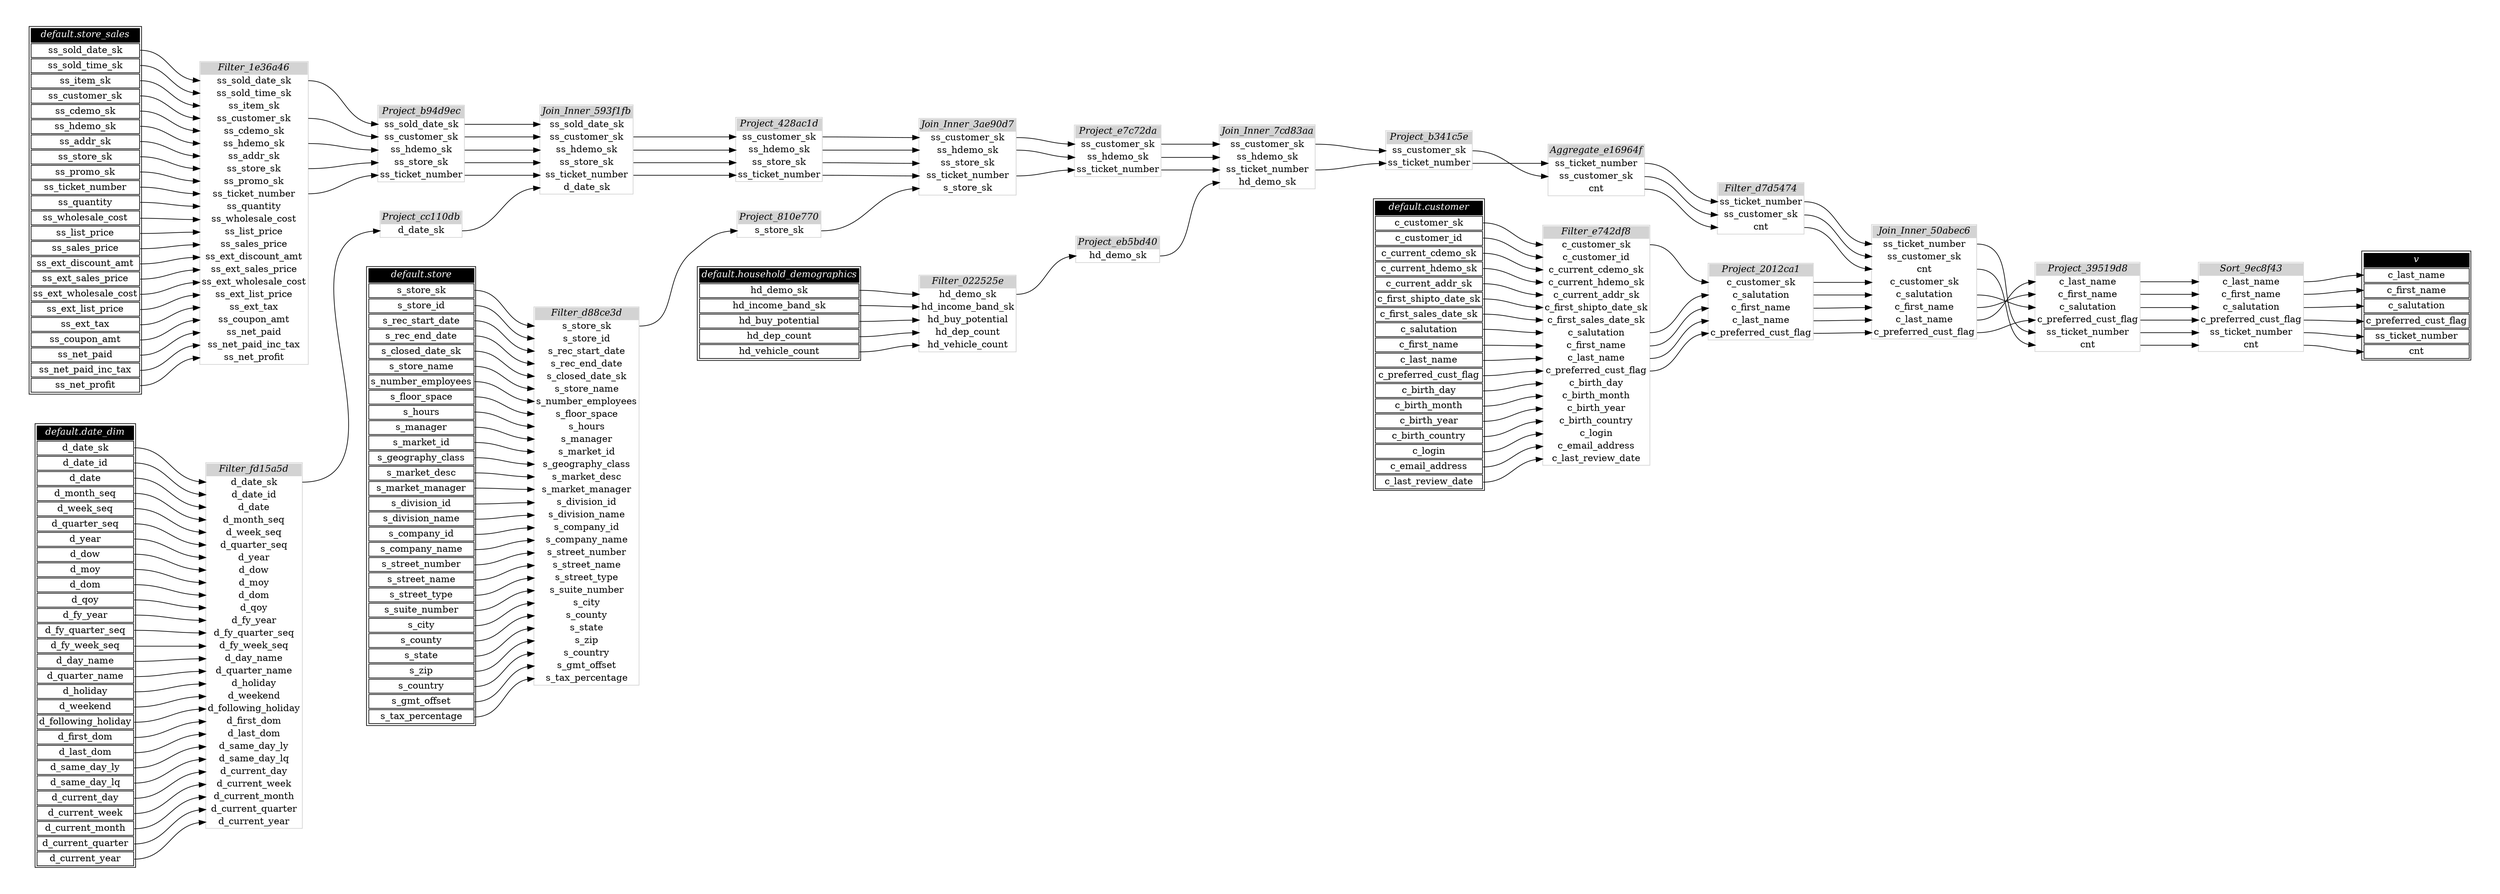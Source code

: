 // Automatically generated by TPCDSFlowTestSuite


digraph {
  graph [pad="0.5" nodesep="0.5" ranksep="1" fontname="Helvetica" rankdir=LR];
  node [shape=plaintext]

  
"Aggregate_e16964f" [label=<
<table color="lightgray" border="1" cellborder="0" cellspacing="0">
  <tr><td bgcolor="lightgray" port="nodeName"><i>Aggregate_e16964f</i></td></tr>
  <tr><td port="0">ss_ticket_number</td></tr>
<tr><td port="1">ss_customer_sk</td></tr>
<tr><td port="2">cnt</td></tr>
</table>>];
     

"Filter_022525e" [label=<
<table color="lightgray" border="1" cellborder="0" cellspacing="0">
  <tr><td bgcolor="lightgray" port="nodeName"><i>Filter_022525e</i></td></tr>
  <tr><td port="0">hd_demo_sk</td></tr>
<tr><td port="1">hd_income_band_sk</td></tr>
<tr><td port="2">hd_buy_potential</td></tr>
<tr><td port="3">hd_dep_count</td></tr>
<tr><td port="4">hd_vehicle_count</td></tr>
</table>>];
     

"Filter_1e36a46" [label=<
<table color="lightgray" border="1" cellborder="0" cellspacing="0">
  <tr><td bgcolor="lightgray" port="nodeName"><i>Filter_1e36a46</i></td></tr>
  <tr><td port="0">ss_sold_date_sk</td></tr>
<tr><td port="1">ss_sold_time_sk</td></tr>
<tr><td port="2">ss_item_sk</td></tr>
<tr><td port="3">ss_customer_sk</td></tr>
<tr><td port="4">ss_cdemo_sk</td></tr>
<tr><td port="5">ss_hdemo_sk</td></tr>
<tr><td port="6">ss_addr_sk</td></tr>
<tr><td port="7">ss_store_sk</td></tr>
<tr><td port="8">ss_promo_sk</td></tr>
<tr><td port="9">ss_ticket_number</td></tr>
<tr><td port="10">ss_quantity</td></tr>
<tr><td port="11">ss_wholesale_cost</td></tr>
<tr><td port="12">ss_list_price</td></tr>
<tr><td port="13">ss_sales_price</td></tr>
<tr><td port="14">ss_ext_discount_amt</td></tr>
<tr><td port="15">ss_ext_sales_price</td></tr>
<tr><td port="16">ss_ext_wholesale_cost</td></tr>
<tr><td port="17">ss_ext_list_price</td></tr>
<tr><td port="18">ss_ext_tax</td></tr>
<tr><td port="19">ss_coupon_amt</td></tr>
<tr><td port="20">ss_net_paid</td></tr>
<tr><td port="21">ss_net_paid_inc_tax</td></tr>
<tr><td port="22">ss_net_profit</td></tr>
</table>>];
     

"Filter_d7d5474" [label=<
<table color="lightgray" border="1" cellborder="0" cellspacing="0">
  <tr><td bgcolor="lightgray" port="nodeName"><i>Filter_d7d5474</i></td></tr>
  <tr><td port="0">ss_ticket_number</td></tr>
<tr><td port="1">ss_customer_sk</td></tr>
<tr><td port="2">cnt</td></tr>
</table>>];
     

"Filter_d88ce3d" [label=<
<table color="lightgray" border="1" cellborder="0" cellspacing="0">
  <tr><td bgcolor="lightgray" port="nodeName"><i>Filter_d88ce3d</i></td></tr>
  <tr><td port="0">s_store_sk</td></tr>
<tr><td port="1">s_store_id</td></tr>
<tr><td port="2">s_rec_start_date</td></tr>
<tr><td port="3">s_rec_end_date</td></tr>
<tr><td port="4">s_closed_date_sk</td></tr>
<tr><td port="5">s_store_name</td></tr>
<tr><td port="6">s_number_employees</td></tr>
<tr><td port="7">s_floor_space</td></tr>
<tr><td port="8">s_hours</td></tr>
<tr><td port="9">s_manager</td></tr>
<tr><td port="10">s_market_id</td></tr>
<tr><td port="11">s_geography_class</td></tr>
<tr><td port="12">s_market_desc</td></tr>
<tr><td port="13">s_market_manager</td></tr>
<tr><td port="14">s_division_id</td></tr>
<tr><td port="15">s_division_name</td></tr>
<tr><td port="16">s_company_id</td></tr>
<tr><td port="17">s_company_name</td></tr>
<tr><td port="18">s_street_number</td></tr>
<tr><td port="19">s_street_name</td></tr>
<tr><td port="20">s_street_type</td></tr>
<tr><td port="21">s_suite_number</td></tr>
<tr><td port="22">s_city</td></tr>
<tr><td port="23">s_county</td></tr>
<tr><td port="24">s_state</td></tr>
<tr><td port="25">s_zip</td></tr>
<tr><td port="26">s_country</td></tr>
<tr><td port="27">s_gmt_offset</td></tr>
<tr><td port="28">s_tax_percentage</td></tr>
</table>>];
     

"Filter_e742df8" [label=<
<table color="lightgray" border="1" cellborder="0" cellspacing="0">
  <tr><td bgcolor="lightgray" port="nodeName"><i>Filter_e742df8</i></td></tr>
  <tr><td port="0">c_customer_sk</td></tr>
<tr><td port="1">c_customer_id</td></tr>
<tr><td port="2">c_current_cdemo_sk</td></tr>
<tr><td port="3">c_current_hdemo_sk</td></tr>
<tr><td port="4">c_current_addr_sk</td></tr>
<tr><td port="5">c_first_shipto_date_sk</td></tr>
<tr><td port="6">c_first_sales_date_sk</td></tr>
<tr><td port="7">c_salutation</td></tr>
<tr><td port="8">c_first_name</td></tr>
<tr><td port="9">c_last_name</td></tr>
<tr><td port="10">c_preferred_cust_flag</td></tr>
<tr><td port="11">c_birth_day</td></tr>
<tr><td port="12">c_birth_month</td></tr>
<tr><td port="13">c_birth_year</td></tr>
<tr><td port="14">c_birth_country</td></tr>
<tr><td port="15">c_login</td></tr>
<tr><td port="16">c_email_address</td></tr>
<tr><td port="17">c_last_review_date</td></tr>
</table>>];
     

"Filter_fd15a5d" [label=<
<table color="lightgray" border="1" cellborder="0" cellspacing="0">
  <tr><td bgcolor="lightgray" port="nodeName"><i>Filter_fd15a5d</i></td></tr>
  <tr><td port="0">d_date_sk</td></tr>
<tr><td port="1">d_date_id</td></tr>
<tr><td port="2">d_date</td></tr>
<tr><td port="3">d_month_seq</td></tr>
<tr><td port="4">d_week_seq</td></tr>
<tr><td port="5">d_quarter_seq</td></tr>
<tr><td port="6">d_year</td></tr>
<tr><td port="7">d_dow</td></tr>
<tr><td port="8">d_moy</td></tr>
<tr><td port="9">d_dom</td></tr>
<tr><td port="10">d_qoy</td></tr>
<tr><td port="11">d_fy_year</td></tr>
<tr><td port="12">d_fy_quarter_seq</td></tr>
<tr><td port="13">d_fy_week_seq</td></tr>
<tr><td port="14">d_day_name</td></tr>
<tr><td port="15">d_quarter_name</td></tr>
<tr><td port="16">d_holiday</td></tr>
<tr><td port="17">d_weekend</td></tr>
<tr><td port="18">d_following_holiday</td></tr>
<tr><td port="19">d_first_dom</td></tr>
<tr><td port="20">d_last_dom</td></tr>
<tr><td port="21">d_same_day_ly</td></tr>
<tr><td port="22">d_same_day_lq</td></tr>
<tr><td port="23">d_current_day</td></tr>
<tr><td port="24">d_current_week</td></tr>
<tr><td port="25">d_current_month</td></tr>
<tr><td port="26">d_current_quarter</td></tr>
<tr><td port="27">d_current_year</td></tr>
</table>>];
     

"Join_Inner_3ae90d7" [label=<
<table color="lightgray" border="1" cellborder="0" cellspacing="0">
  <tr><td bgcolor="lightgray" port="nodeName"><i>Join_Inner_3ae90d7</i></td></tr>
  <tr><td port="0">ss_customer_sk</td></tr>
<tr><td port="1">ss_hdemo_sk</td></tr>
<tr><td port="2">ss_store_sk</td></tr>
<tr><td port="3">ss_ticket_number</td></tr>
<tr><td port="4">s_store_sk</td></tr>
</table>>];
     

"Join_Inner_50abec6" [label=<
<table color="lightgray" border="1" cellborder="0" cellspacing="0">
  <tr><td bgcolor="lightgray" port="nodeName"><i>Join_Inner_50abec6</i></td></tr>
  <tr><td port="0">ss_ticket_number</td></tr>
<tr><td port="1">ss_customer_sk</td></tr>
<tr><td port="2">cnt</td></tr>
<tr><td port="3">c_customer_sk</td></tr>
<tr><td port="4">c_salutation</td></tr>
<tr><td port="5">c_first_name</td></tr>
<tr><td port="6">c_last_name</td></tr>
<tr><td port="7">c_preferred_cust_flag</td></tr>
</table>>];
     

"Join_Inner_593f1fb" [label=<
<table color="lightgray" border="1" cellborder="0" cellspacing="0">
  <tr><td bgcolor="lightgray" port="nodeName"><i>Join_Inner_593f1fb</i></td></tr>
  <tr><td port="0">ss_sold_date_sk</td></tr>
<tr><td port="1">ss_customer_sk</td></tr>
<tr><td port="2">ss_hdemo_sk</td></tr>
<tr><td port="3">ss_store_sk</td></tr>
<tr><td port="4">ss_ticket_number</td></tr>
<tr><td port="5">d_date_sk</td></tr>
</table>>];
     

"Join_Inner_7cd83aa" [label=<
<table color="lightgray" border="1" cellborder="0" cellspacing="0">
  <tr><td bgcolor="lightgray" port="nodeName"><i>Join_Inner_7cd83aa</i></td></tr>
  <tr><td port="0">ss_customer_sk</td></tr>
<tr><td port="1">ss_hdemo_sk</td></tr>
<tr><td port="2">ss_ticket_number</td></tr>
<tr><td port="3">hd_demo_sk</td></tr>
</table>>];
     

"Project_2012ca1" [label=<
<table color="lightgray" border="1" cellborder="0" cellspacing="0">
  <tr><td bgcolor="lightgray" port="nodeName"><i>Project_2012ca1</i></td></tr>
  <tr><td port="0">c_customer_sk</td></tr>
<tr><td port="1">c_salutation</td></tr>
<tr><td port="2">c_first_name</td></tr>
<tr><td port="3">c_last_name</td></tr>
<tr><td port="4">c_preferred_cust_flag</td></tr>
</table>>];
     

"Project_39519d8" [label=<
<table color="lightgray" border="1" cellborder="0" cellspacing="0">
  <tr><td bgcolor="lightgray" port="nodeName"><i>Project_39519d8</i></td></tr>
  <tr><td port="0">c_last_name</td></tr>
<tr><td port="1">c_first_name</td></tr>
<tr><td port="2">c_salutation</td></tr>
<tr><td port="3">c_preferred_cust_flag</td></tr>
<tr><td port="4">ss_ticket_number</td></tr>
<tr><td port="5">cnt</td></tr>
</table>>];
     

"Project_428ac1d" [label=<
<table color="lightgray" border="1" cellborder="0" cellspacing="0">
  <tr><td bgcolor="lightgray" port="nodeName"><i>Project_428ac1d</i></td></tr>
  <tr><td port="0">ss_customer_sk</td></tr>
<tr><td port="1">ss_hdemo_sk</td></tr>
<tr><td port="2">ss_store_sk</td></tr>
<tr><td port="3">ss_ticket_number</td></tr>
</table>>];
     

"Project_810e770" [label=<
<table color="lightgray" border="1" cellborder="0" cellspacing="0">
  <tr><td bgcolor="lightgray" port="nodeName"><i>Project_810e770</i></td></tr>
  <tr><td port="0">s_store_sk</td></tr>
</table>>];
     

"Project_b341c5e" [label=<
<table color="lightgray" border="1" cellborder="0" cellspacing="0">
  <tr><td bgcolor="lightgray" port="nodeName"><i>Project_b341c5e</i></td></tr>
  <tr><td port="0">ss_customer_sk</td></tr>
<tr><td port="1">ss_ticket_number</td></tr>
</table>>];
     

"Project_b94d9ec" [label=<
<table color="lightgray" border="1" cellborder="0" cellspacing="0">
  <tr><td bgcolor="lightgray" port="nodeName"><i>Project_b94d9ec</i></td></tr>
  <tr><td port="0">ss_sold_date_sk</td></tr>
<tr><td port="1">ss_customer_sk</td></tr>
<tr><td port="2">ss_hdemo_sk</td></tr>
<tr><td port="3">ss_store_sk</td></tr>
<tr><td port="4">ss_ticket_number</td></tr>
</table>>];
     

"Project_cc110db" [label=<
<table color="lightgray" border="1" cellborder="0" cellspacing="0">
  <tr><td bgcolor="lightgray" port="nodeName"><i>Project_cc110db</i></td></tr>
  <tr><td port="0">d_date_sk</td></tr>
</table>>];
     

"Project_e7c72da" [label=<
<table color="lightgray" border="1" cellborder="0" cellspacing="0">
  <tr><td bgcolor="lightgray" port="nodeName"><i>Project_e7c72da</i></td></tr>
  <tr><td port="0">ss_customer_sk</td></tr>
<tr><td port="1">ss_hdemo_sk</td></tr>
<tr><td port="2">ss_ticket_number</td></tr>
</table>>];
     

"Project_eb5bd40" [label=<
<table color="lightgray" border="1" cellborder="0" cellspacing="0">
  <tr><td bgcolor="lightgray" port="nodeName"><i>Project_eb5bd40</i></td></tr>
  <tr><td port="0">hd_demo_sk</td></tr>
</table>>];
     

"Sort_9ec8f43" [label=<
<table color="lightgray" border="1" cellborder="0" cellspacing="0">
  <tr><td bgcolor="lightgray" port="nodeName"><i>Sort_9ec8f43</i></td></tr>
  <tr><td port="0">c_last_name</td></tr>
<tr><td port="1">c_first_name</td></tr>
<tr><td port="2">c_salutation</td></tr>
<tr><td port="3">c_preferred_cust_flag</td></tr>
<tr><td port="4">ss_ticket_number</td></tr>
<tr><td port="5">cnt</td></tr>
</table>>];
     

"default.customer" [color="black" label=<
<table>
  <tr><td bgcolor="black" port="nodeName"><i><font color="white">default.customer</font></i></td></tr>
  <tr><td port="0">c_customer_sk</td></tr>
<tr><td port="1">c_customer_id</td></tr>
<tr><td port="2">c_current_cdemo_sk</td></tr>
<tr><td port="3">c_current_hdemo_sk</td></tr>
<tr><td port="4">c_current_addr_sk</td></tr>
<tr><td port="5">c_first_shipto_date_sk</td></tr>
<tr><td port="6">c_first_sales_date_sk</td></tr>
<tr><td port="7">c_salutation</td></tr>
<tr><td port="8">c_first_name</td></tr>
<tr><td port="9">c_last_name</td></tr>
<tr><td port="10">c_preferred_cust_flag</td></tr>
<tr><td port="11">c_birth_day</td></tr>
<tr><td port="12">c_birth_month</td></tr>
<tr><td port="13">c_birth_year</td></tr>
<tr><td port="14">c_birth_country</td></tr>
<tr><td port="15">c_login</td></tr>
<tr><td port="16">c_email_address</td></tr>
<tr><td port="17">c_last_review_date</td></tr>
</table>>];
     

"default.date_dim" [color="black" label=<
<table>
  <tr><td bgcolor="black" port="nodeName"><i><font color="white">default.date_dim</font></i></td></tr>
  <tr><td port="0">d_date_sk</td></tr>
<tr><td port="1">d_date_id</td></tr>
<tr><td port="2">d_date</td></tr>
<tr><td port="3">d_month_seq</td></tr>
<tr><td port="4">d_week_seq</td></tr>
<tr><td port="5">d_quarter_seq</td></tr>
<tr><td port="6">d_year</td></tr>
<tr><td port="7">d_dow</td></tr>
<tr><td port="8">d_moy</td></tr>
<tr><td port="9">d_dom</td></tr>
<tr><td port="10">d_qoy</td></tr>
<tr><td port="11">d_fy_year</td></tr>
<tr><td port="12">d_fy_quarter_seq</td></tr>
<tr><td port="13">d_fy_week_seq</td></tr>
<tr><td port="14">d_day_name</td></tr>
<tr><td port="15">d_quarter_name</td></tr>
<tr><td port="16">d_holiday</td></tr>
<tr><td port="17">d_weekend</td></tr>
<tr><td port="18">d_following_holiday</td></tr>
<tr><td port="19">d_first_dom</td></tr>
<tr><td port="20">d_last_dom</td></tr>
<tr><td port="21">d_same_day_ly</td></tr>
<tr><td port="22">d_same_day_lq</td></tr>
<tr><td port="23">d_current_day</td></tr>
<tr><td port="24">d_current_week</td></tr>
<tr><td port="25">d_current_month</td></tr>
<tr><td port="26">d_current_quarter</td></tr>
<tr><td port="27">d_current_year</td></tr>
</table>>];
     

"default.household_demographics" [color="black" label=<
<table>
  <tr><td bgcolor="black" port="nodeName"><i><font color="white">default.household_demographics</font></i></td></tr>
  <tr><td port="0">hd_demo_sk</td></tr>
<tr><td port="1">hd_income_band_sk</td></tr>
<tr><td port="2">hd_buy_potential</td></tr>
<tr><td port="3">hd_dep_count</td></tr>
<tr><td port="4">hd_vehicle_count</td></tr>
</table>>];
     

"default.store" [color="black" label=<
<table>
  <tr><td bgcolor="black" port="nodeName"><i><font color="white">default.store</font></i></td></tr>
  <tr><td port="0">s_store_sk</td></tr>
<tr><td port="1">s_store_id</td></tr>
<tr><td port="2">s_rec_start_date</td></tr>
<tr><td port="3">s_rec_end_date</td></tr>
<tr><td port="4">s_closed_date_sk</td></tr>
<tr><td port="5">s_store_name</td></tr>
<tr><td port="6">s_number_employees</td></tr>
<tr><td port="7">s_floor_space</td></tr>
<tr><td port="8">s_hours</td></tr>
<tr><td port="9">s_manager</td></tr>
<tr><td port="10">s_market_id</td></tr>
<tr><td port="11">s_geography_class</td></tr>
<tr><td port="12">s_market_desc</td></tr>
<tr><td port="13">s_market_manager</td></tr>
<tr><td port="14">s_division_id</td></tr>
<tr><td port="15">s_division_name</td></tr>
<tr><td port="16">s_company_id</td></tr>
<tr><td port="17">s_company_name</td></tr>
<tr><td port="18">s_street_number</td></tr>
<tr><td port="19">s_street_name</td></tr>
<tr><td port="20">s_street_type</td></tr>
<tr><td port="21">s_suite_number</td></tr>
<tr><td port="22">s_city</td></tr>
<tr><td port="23">s_county</td></tr>
<tr><td port="24">s_state</td></tr>
<tr><td port="25">s_zip</td></tr>
<tr><td port="26">s_country</td></tr>
<tr><td port="27">s_gmt_offset</td></tr>
<tr><td port="28">s_tax_percentage</td></tr>
</table>>];
     

"default.store_sales" [color="black" label=<
<table>
  <tr><td bgcolor="black" port="nodeName"><i><font color="white">default.store_sales</font></i></td></tr>
  <tr><td port="0">ss_sold_date_sk</td></tr>
<tr><td port="1">ss_sold_time_sk</td></tr>
<tr><td port="2">ss_item_sk</td></tr>
<tr><td port="3">ss_customer_sk</td></tr>
<tr><td port="4">ss_cdemo_sk</td></tr>
<tr><td port="5">ss_hdemo_sk</td></tr>
<tr><td port="6">ss_addr_sk</td></tr>
<tr><td port="7">ss_store_sk</td></tr>
<tr><td port="8">ss_promo_sk</td></tr>
<tr><td port="9">ss_ticket_number</td></tr>
<tr><td port="10">ss_quantity</td></tr>
<tr><td port="11">ss_wholesale_cost</td></tr>
<tr><td port="12">ss_list_price</td></tr>
<tr><td port="13">ss_sales_price</td></tr>
<tr><td port="14">ss_ext_discount_amt</td></tr>
<tr><td port="15">ss_ext_sales_price</td></tr>
<tr><td port="16">ss_ext_wholesale_cost</td></tr>
<tr><td port="17">ss_ext_list_price</td></tr>
<tr><td port="18">ss_ext_tax</td></tr>
<tr><td port="19">ss_coupon_amt</td></tr>
<tr><td port="20">ss_net_paid</td></tr>
<tr><td port="21">ss_net_paid_inc_tax</td></tr>
<tr><td port="22">ss_net_profit</td></tr>
</table>>];
     

"v" [color="black" label=<
<table>
  <tr><td bgcolor="black" port="nodeName"><i><font color="white">v</font></i></td></tr>
  <tr><td port="0">c_last_name</td></tr>
<tr><td port="1">c_first_name</td></tr>
<tr><td port="2">c_salutation</td></tr>
<tr><td port="3">c_preferred_cust_flag</td></tr>
<tr><td port="4">ss_ticket_number</td></tr>
<tr><td port="5">cnt</td></tr>
</table>>];
     
  "Aggregate_e16964f":0 -> "Filter_d7d5474":0;
"Aggregate_e16964f":1 -> "Filter_d7d5474":1;
"Aggregate_e16964f":2 -> "Filter_d7d5474":2;
"Filter_022525e":0 -> "Project_eb5bd40":0;
"Filter_1e36a46":0 -> "Project_b94d9ec":0;
"Filter_1e36a46":3 -> "Project_b94d9ec":1;
"Filter_1e36a46":5 -> "Project_b94d9ec":2;
"Filter_1e36a46":7 -> "Project_b94d9ec":3;
"Filter_1e36a46":9 -> "Project_b94d9ec":4;
"Filter_d7d5474":0 -> "Join_Inner_50abec6":0;
"Filter_d7d5474":1 -> "Join_Inner_50abec6":1;
"Filter_d7d5474":2 -> "Join_Inner_50abec6":2;
"Filter_d88ce3d":0 -> "Project_810e770":0;
"Filter_e742df8":0 -> "Project_2012ca1":0;
"Filter_e742df8":10 -> "Project_2012ca1":4;
"Filter_e742df8":7 -> "Project_2012ca1":1;
"Filter_e742df8":8 -> "Project_2012ca1":2;
"Filter_e742df8":9 -> "Project_2012ca1":3;
"Filter_fd15a5d":0 -> "Project_cc110db":0;
"Join_Inner_3ae90d7":0 -> "Project_e7c72da":0;
"Join_Inner_3ae90d7":1 -> "Project_e7c72da":1;
"Join_Inner_3ae90d7":3 -> "Project_e7c72da":2;
"Join_Inner_50abec6":0 -> "Project_39519d8":4;
"Join_Inner_50abec6":2 -> "Project_39519d8":5;
"Join_Inner_50abec6":4 -> "Project_39519d8":2;
"Join_Inner_50abec6":5 -> "Project_39519d8":1;
"Join_Inner_50abec6":6 -> "Project_39519d8":0;
"Join_Inner_50abec6":7 -> "Project_39519d8":3;
"Join_Inner_593f1fb":1 -> "Project_428ac1d":0;
"Join_Inner_593f1fb":2 -> "Project_428ac1d":1;
"Join_Inner_593f1fb":3 -> "Project_428ac1d":2;
"Join_Inner_593f1fb":4 -> "Project_428ac1d":3;
"Join_Inner_7cd83aa":0 -> "Project_b341c5e":0;
"Join_Inner_7cd83aa":2 -> "Project_b341c5e":1;
"Project_2012ca1":0 -> "Join_Inner_50abec6":3;
"Project_2012ca1":1 -> "Join_Inner_50abec6":4;
"Project_2012ca1":2 -> "Join_Inner_50abec6":5;
"Project_2012ca1":3 -> "Join_Inner_50abec6":6;
"Project_2012ca1":4 -> "Join_Inner_50abec6":7;
"Project_39519d8":0 -> "Sort_9ec8f43":0;
"Project_39519d8":1 -> "Sort_9ec8f43":1;
"Project_39519d8":2 -> "Sort_9ec8f43":2;
"Project_39519d8":3 -> "Sort_9ec8f43":3;
"Project_39519d8":4 -> "Sort_9ec8f43":4;
"Project_39519d8":5 -> "Sort_9ec8f43":5;
"Project_428ac1d":0 -> "Join_Inner_3ae90d7":0;
"Project_428ac1d":1 -> "Join_Inner_3ae90d7":1;
"Project_428ac1d":2 -> "Join_Inner_3ae90d7":2;
"Project_428ac1d":3 -> "Join_Inner_3ae90d7":3;
"Project_810e770":0 -> "Join_Inner_3ae90d7":4;
"Project_b341c5e":0 -> "Aggregate_e16964f":1;
"Project_b341c5e":1 -> "Aggregate_e16964f":0;
"Project_b94d9ec":0 -> "Join_Inner_593f1fb":0;
"Project_b94d9ec":1 -> "Join_Inner_593f1fb":1;
"Project_b94d9ec":2 -> "Join_Inner_593f1fb":2;
"Project_b94d9ec":3 -> "Join_Inner_593f1fb":3;
"Project_b94d9ec":4 -> "Join_Inner_593f1fb":4;
"Project_cc110db":0 -> "Join_Inner_593f1fb":5;
"Project_e7c72da":0 -> "Join_Inner_7cd83aa":0;
"Project_e7c72da":1 -> "Join_Inner_7cd83aa":1;
"Project_e7c72da":2 -> "Join_Inner_7cd83aa":2;
"Project_eb5bd40":0 -> "Join_Inner_7cd83aa":3;
"Sort_9ec8f43":0 -> "v":0;
"Sort_9ec8f43":1 -> "v":1;
"Sort_9ec8f43":2 -> "v":2;
"Sort_9ec8f43":3 -> "v":3;
"Sort_9ec8f43":4 -> "v":4;
"Sort_9ec8f43":5 -> "v":5;
"default.customer":0 -> "Filter_e742df8":0;
"default.customer":1 -> "Filter_e742df8":1;
"default.customer":10 -> "Filter_e742df8":10;
"default.customer":11 -> "Filter_e742df8":11;
"default.customer":12 -> "Filter_e742df8":12;
"default.customer":13 -> "Filter_e742df8":13;
"default.customer":14 -> "Filter_e742df8":14;
"default.customer":15 -> "Filter_e742df8":15;
"default.customer":16 -> "Filter_e742df8":16;
"default.customer":17 -> "Filter_e742df8":17;
"default.customer":2 -> "Filter_e742df8":2;
"default.customer":3 -> "Filter_e742df8":3;
"default.customer":4 -> "Filter_e742df8":4;
"default.customer":5 -> "Filter_e742df8":5;
"default.customer":6 -> "Filter_e742df8":6;
"default.customer":7 -> "Filter_e742df8":7;
"default.customer":8 -> "Filter_e742df8":8;
"default.customer":9 -> "Filter_e742df8":9;
"default.date_dim":0 -> "Filter_fd15a5d":0;
"default.date_dim":1 -> "Filter_fd15a5d":1;
"default.date_dim":10 -> "Filter_fd15a5d":10;
"default.date_dim":11 -> "Filter_fd15a5d":11;
"default.date_dim":12 -> "Filter_fd15a5d":12;
"default.date_dim":13 -> "Filter_fd15a5d":13;
"default.date_dim":14 -> "Filter_fd15a5d":14;
"default.date_dim":15 -> "Filter_fd15a5d":15;
"default.date_dim":16 -> "Filter_fd15a5d":16;
"default.date_dim":17 -> "Filter_fd15a5d":17;
"default.date_dim":18 -> "Filter_fd15a5d":18;
"default.date_dim":19 -> "Filter_fd15a5d":19;
"default.date_dim":2 -> "Filter_fd15a5d":2;
"default.date_dim":20 -> "Filter_fd15a5d":20;
"default.date_dim":21 -> "Filter_fd15a5d":21;
"default.date_dim":22 -> "Filter_fd15a5d":22;
"default.date_dim":23 -> "Filter_fd15a5d":23;
"default.date_dim":24 -> "Filter_fd15a5d":24;
"default.date_dim":25 -> "Filter_fd15a5d":25;
"default.date_dim":26 -> "Filter_fd15a5d":26;
"default.date_dim":27 -> "Filter_fd15a5d":27;
"default.date_dim":3 -> "Filter_fd15a5d":3;
"default.date_dim":4 -> "Filter_fd15a5d":4;
"default.date_dim":5 -> "Filter_fd15a5d":5;
"default.date_dim":6 -> "Filter_fd15a5d":6;
"default.date_dim":7 -> "Filter_fd15a5d":7;
"default.date_dim":8 -> "Filter_fd15a5d":8;
"default.date_dim":9 -> "Filter_fd15a5d":9;
"default.household_demographics":0 -> "Filter_022525e":0;
"default.household_demographics":1 -> "Filter_022525e":1;
"default.household_demographics":2 -> "Filter_022525e":2;
"default.household_demographics":3 -> "Filter_022525e":3;
"default.household_demographics":4 -> "Filter_022525e":4;
"default.store":0 -> "Filter_d88ce3d":0;
"default.store":1 -> "Filter_d88ce3d":1;
"default.store":10 -> "Filter_d88ce3d":10;
"default.store":11 -> "Filter_d88ce3d":11;
"default.store":12 -> "Filter_d88ce3d":12;
"default.store":13 -> "Filter_d88ce3d":13;
"default.store":14 -> "Filter_d88ce3d":14;
"default.store":15 -> "Filter_d88ce3d":15;
"default.store":16 -> "Filter_d88ce3d":16;
"default.store":17 -> "Filter_d88ce3d":17;
"default.store":18 -> "Filter_d88ce3d":18;
"default.store":19 -> "Filter_d88ce3d":19;
"default.store":2 -> "Filter_d88ce3d":2;
"default.store":20 -> "Filter_d88ce3d":20;
"default.store":21 -> "Filter_d88ce3d":21;
"default.store":22 -> "Filter_d88ce3d":22;
"default.store":23 -> "Filter_d88ce3d":23;
"default.store":24 -> "Filter_d88ce3d":24;
"default.store":25 -> "Filter_d88ce3d":25;
"default.store":26 -> "Filter_d88ce3d":26;
"default.store":27 -> "Filter_d88ce3d":27;
"default.store":28 -> "Filter_d88ce3d":28;
"default.store":3 -> "Filter_d88ce3d":3;
"default.store":4 -> "Filter_d88ce3d":4;
"default.store":5 -> "Filter_d88ce3d":5;
"default.store":6 -> "Filter_d88ce3d":6;
"default.store":7 -> "Filter_d88ce3d":7;
"default.store":8 -> "Filter_d88ce3d":8;
"default.store":9 -> "Filter_d88ce3d":9;
"default.store_sales":0 -> "Filter_1e36a46":0;
"default.store_sales":1 -> "Filter_1e36a46":1;
"default.store_sales":10 -> "Filter_1e36a46":10;
"default.store_sales":11 -> "Filter_1e36a46":11;
"default.store_sales":12 -> "Filter_1e36a46":12;
"default.store_sales":13 -> "Filter_1e36a46":13;
"default.store_sales":14 -> "Filter_1e36a46":14;
"default.store_sales":15 -> "Filter_1e36a46":15;
"default.store_sales":16 -> "Filter_1e36a46":16;
"default.store_sales":17 -> "Filter_1e36a46":17;
"default.store_sales":18 -> "Filter_1e36a46":18;
"default.store_sales":19 -> "Filter_1e36a46":19;
"default.store_sales":2 -> "Filter_1e36a46":2;
"default.store_sales":20 -> "Filter_1e36a46":20;
"default.store_sales":21 -> "Filter_1e36a46":21;
"default.store_sales":22 -> "Filter_1e36a46":22;
"default.store_sales":3 -> "Filter_1e36a46":3;
"default.store_sales":4 -> "Filter_1e36a46":4;
"default.store_sales":5 -> "Filter_1e36a46":5;
"default.store_sales":6 -> "Filter_1e36a46":6;
"default.store_sales":7 -> "Filter_1e36a46":7;
"default.store_sales":8 -> "Filter_1e36a46":8;
"default.store_sales":9 -> "Filter_1e36a46":9;
}
       